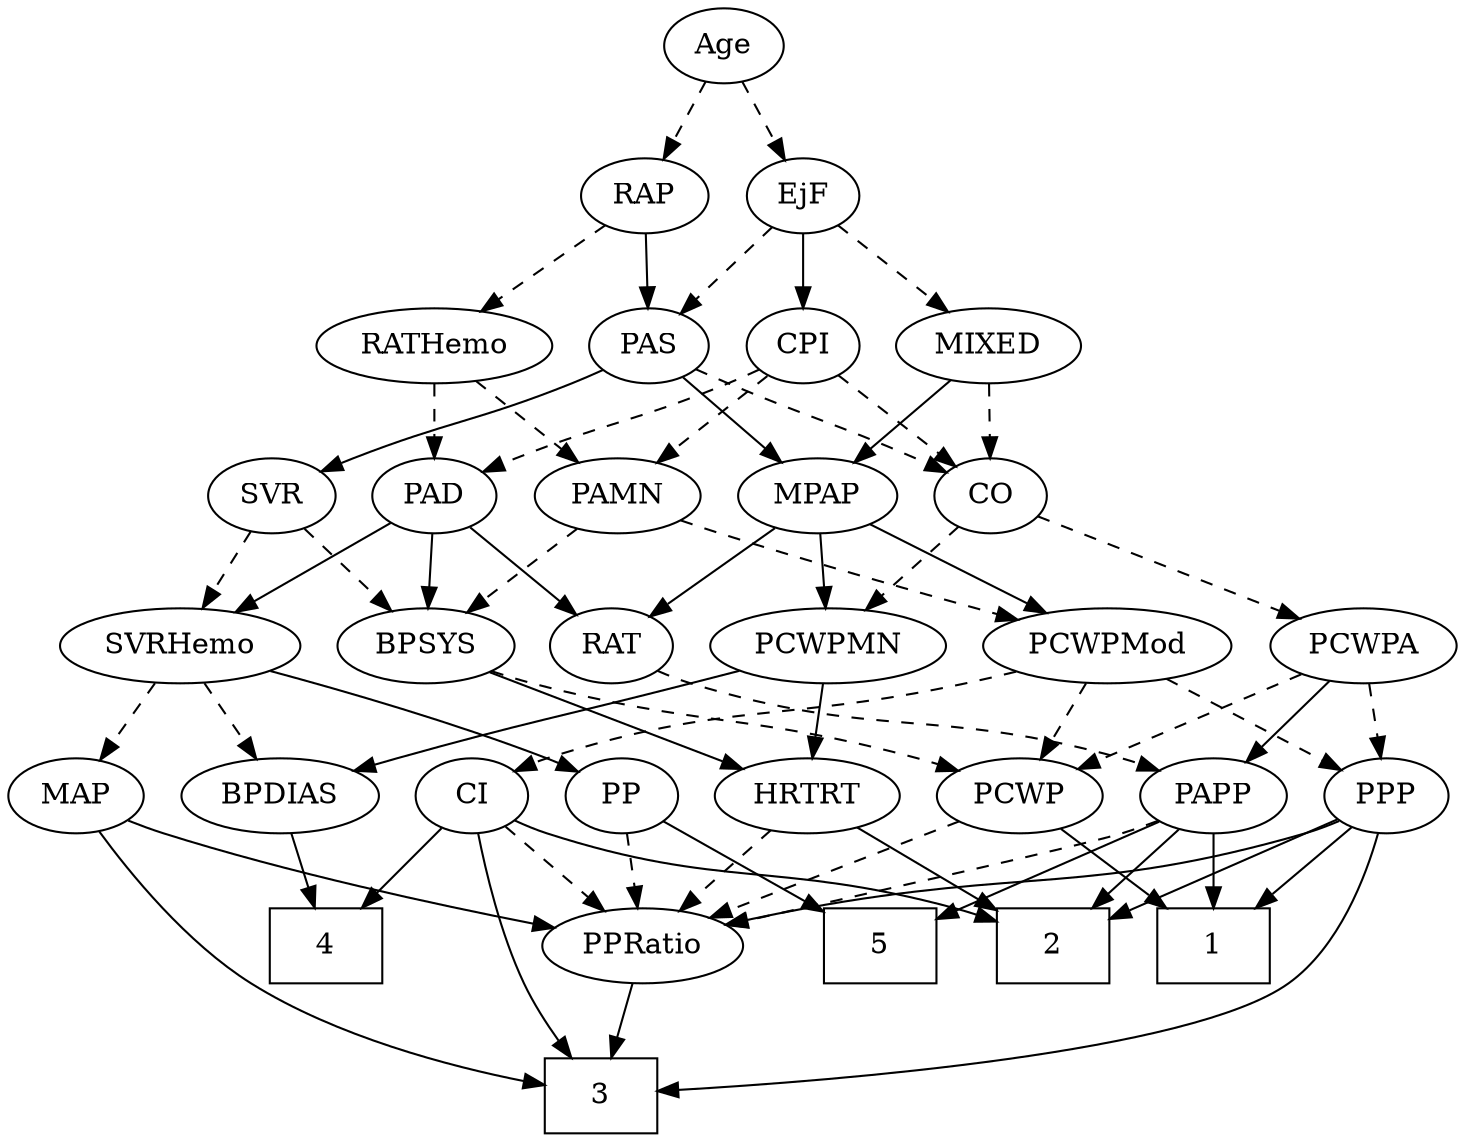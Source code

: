 strict digraph {
	graph [bb="0,0,650.14,540"];
	node [label="\N"];
	1	[height=0.5,
		pos="543.55,90",
		shape=box,
		width=0.75];
	2	[height=0.5,
		pos="463.55,90",
		shape=box,
		width=0.75];
	3	[height=0.5,
		pos="246.55,18",
		shape=box,
		width=0.75];
	4	[height=0.5,
		pos="139.55,90",
		shape=box,
		width=0.75];
	5	[height=0.5,
		pos="374.55,90",
		shape=box,
		width=0.75];
	Age	[height=0.5,
		pos="330.55,522",
		width=0.75];
	EjF	[height=0.5,
		pos="367.55,450",
		width=0.75];
	Age -> EjF	[pos="e,359.01,467.15 339.13,504.76 343.61,496.28 349.2,485.71 354.23,476.2",
		style=dashed];
	RAP	[height=0.5,
		pos="294.55,450",
		width=0.77632];
	Age -> RAP	[pos="e,303.1,467.63 322.2,504.76 317.9,496.4 312.56,486.02 307.72,476.61",
		style=dashed];
	MIXED	[height=0.5,
		pos="452.55,378",
		width=1.1193];
	EjF -> MIXED	[pos="e,434.14,394.16 383.94,435.5 395.95,425.61 412.52,411.96 426.36,400.56",
		style=dashed];
	PAS	[height=0.5,
		pos="295.55,378",
		width=0.75];
	EjF -> PAS	[pos="e,310.34,393.38 352.98,434.83 342.8,424.94 329.02,411.55 317.52,400.36",
		style=dashed];
	CPI	[height=0.5,
		pos="367.55,378",
		width=0.75];
	EjF -> CPI	[pos="e,367.55,396.1 367.55,431.7 367.55,423.98 367.55,414.71 367.55,406.11",
		style=solid];
	RAP -> PAS	[pos="e,295.3,396.1 294.79,431.7 294.9,423.98 295.04,414.71 295.16,406.11",
		style=solid];
	RATHemo	[height=0.5,
		pos="201.55,378",
		width=1.3721];
	RAP -> RATHemo	[pos="e,222.21,394.55 277.05,435.83 263.91,425.94 245.63,412.18 230.34,400.67",
		style=dashed];
	MPAP	[height=0.5,
		pos="373.55,306",
		width=0.97491];
	MIXED -> MPAP	[pos="e,390.49,322.01 435.01,361.46 424.13,351.82 409.97,339.28 397.99,328.66",
		style=solid];
	CO	[height=0.5,
		pos="453.55,306",
		width=0.75];
	MIXED -> CO	[pos="e,453.3,324.1 452.79,359.7 452.9,351.98 453.04,342.71 453.16,334.11",
		style=dashed];
	RAT	[height=0.5,
		pos="281.55,234",
		width=0.75827];
	MPAP -> RAT	[pos="e,298.72,248.07 354.48,290.5 340.76,280.05 322.09,265.85 307.08,254.42",
		style=solid];
	PCWPMod	[height=0.5,
		pos="496.55,234",
		width=1.4443];
	MPAP -> PCWPMod	[pos="e,470.72,249.7 396.11,292.16 414.47,281.71 440.71,266.78 461.76,254.8",
		style=solid];
	PCWPMN	[height=0.5,
		pos="376.55,234",
		width=1.3902];
	MPAP -> PCWPMN	[pos="e,375.81,252.1 374.29,287.7 374.62,279.98 375.02,270.71 375.39,262.11",
		style=solid];
	BPSYS	[height=0.5,
		pos="198.55,234",
		width=1.0471];
	PCWP	[height=0.5,
		pos="458.55,162",
		width=0.97491];
	BPSYS -> PCWP	[pos="e,432.26,173.94 227.18,221.94 233.19,219.81 239.54,217.72 245.55,216 319.39,194.89 340.94,201.91 414.55,180 417.18,179.22 419.88,\
178.35 422.58,177.43",
		style=dashed];
	HRTRT	[height=0.5,
		pos="365.55,162",
		width=1.1013];
	BPSYS -> HRTRT	[pos="e,337.37,174.81 226.12,221.44 253.88,209.81 296.89,191.78 327.8,178.82",
		style=solid];
	PAD	[height=0.5,
		pos="201.55,306",
		width=0.79437];
	PAD -> BPSYS	[pos="e,199.28,252.1 200.81,287.7 200.48,279.98 200.08,270.71 199.71,262.11",
		style=solid];
	PAD -> RAT	[pos="e,265.66,248.91 217.74,290.83 229.31,280.71 245.05,266.93 258.01,255.59",
		style=solid];
	SVRHemo	[height=0.5,
		pos="92.547,234",
		width=1.3902];
	PAD -> SVRHemo	[pos="e,116.15,250.16 182.31,292.65 166.38,282.41 143.4,267.66 124.68,255.63",
		style=solid];
	PCWPA	[height=0.5,
		pos="608.55,234",
		width=1.1555];
	CO -> PCWPA	[pos="e,580.76,247.55 475.43,295.12 500.35,283.86 541.5,265.28 571.46,251.75",
		style=dashed];
	CO -> PCWPMN	[pos="e,394.26,251.1 437.97,290.83 427.58,281.4 413.71,268.78 401.77,257.93",
		style=dashed];
	PAS -> MPAP	[pos="e,356.82,322.01 310.96,363.17 321.81,353.43 336.57,340.19 349.03,329.01",
		style=solid];
	PAS -> CO	[pos="e,432.3,317.23 316.79,366.77 321.63,364.5 326.75,362.14 331.55,360 369.4,343.15 379.69,340.85 417.55,324 419.35,323.2 421.19,322.37 \
423.05,321.52",
		style=dashed];
	SVR	[height=0.5,
		pos="126.55,306",
		width=0.77632];
	PAS -> SVR	[pos="e,148.34,317.33 274.36,366.64 269.52,364.37 264.39,362.05 259.55,360 217.58,342.26 205.61,341.52 163.55,324 161.69,323.23 159.78,\
322.41 157.87,321.58",
		style=solid];
	PAMN	[height=0.5,
		pos="284.55,306",
		width=1.011];
	PAMN -> BPSYS	[pos="e,216.76,249.82 266.31,290.15 254.22,280.32 238.18,267.26 224.73,256.32",
		style=dashed];
	PAMN -> PCWPMod	[pos="e,458.55,246.42 312.55,294.16 318.16,292.06 324.02,289.92 329.55,288 369.39,274.16 415.06,259.77 448.56,249.48",
		style=dashed];
	RATHemo -> PAD	[pos="e,201.55,324.1 201.55,359.7 201.55,351.98 201.55,342.71 201.55,334.11",
		style=dashed];
	RATHemo -> PAMN	[pos="e,266.92,321.86 220.38,361.12 231.84,351.45 246.62,338.99 259.11,328.46",
		style=dashed];
	CPI -> PAD	[pos="e,223.97,317.25 346.34,366.69 341.5,364.42 336.37,362.08 331.55,360 291.23,342.62 280.04,340.97 239.55,324 237.49,323.14 235.37,\
322.24 233.25,321.32",
		style=dashed];
	CPI -> CO	[pos="e,437.02,320.46 384.13,363.5 396.86,353.14 414.63,338.67 429.01,326.97",
		style=dashed];
	CPI -> PAMN	[pos="e,302.35,322.01 351.15,363.17 339.49,353.34 323.6,339.93 310.26,328.69",
		style=dashed];
	PAPP	[height=0.5,
		pos="543.55,162",
		width=0.88464];
	RAT -> PAPP	[pos="e,519.56,173.89 302.51,222.03 307.35,219.8 312.56,217.64 317.55,216 397.15,189.91 422.34,204.16 502.55,180 505,179.26 507.51,178.43 \
510.01,177.54",
		style=dashed];
	SVR -> BPSYS	[pos="e,182.65,250.46 141.47,290.5 151.24,281 164.21,268.38 175.32,257.58",
		style=dashed];
	SVR -> SVRHemo	[pos="e,100.78,251.96 118.49,288.41 114.53,280.25 109.65,270.22 105.21,261.07",
		style=dashed];
	PPP	[height=0.5,
		pos="620.55,162",
		width=0.75];
	PCWPMod -> PPP	[pos="e,600.7,174.21 522.54,218.33 542.83,206.87 571,190.97 591.93,179.16",
		style=dashed];
	PCWPMod -> PCWP	[pos="e,467.66,179.79 487.35,216.05 482.91,207.89 477.5,197.91 472.57,188.82",
		style=dashed];
	CI	[height=0.5,
		pos="208.55,162",
		width=0.75];
	PCWPMod -> CI	[pos="e,229.12,173.81 458.28,221.8 450.77,219.75 442.93,217.72 435.55,216 351.42,196.39 326.71,206.66 244.55,180 242.62,179.38 240.67,\
178.67 238.72,177.92",
		style=dashed];
	PCWPA -> PPP	[pos="e,617.62,180.1 611.51,215.7 612.84,207.98 614.43,198.71 615.9,190.11",
		style=dashed];
	PCWPA -> PCWP	[pos="e,483.52,174.65 581.38,220.32 556.57,208.74 519.77,191.57 492.92,179.04",
		style=dashed];
	PCWPA -> PAPP	[pos="e,557.79,178.34 593.8,217.12 585.2,207.86 574.22,196.03 564.71,185.79",
		style=solid];
	BPDIAS	[height=0.5,
		pos="121.55,162",
		width=1.1735];
	PCWPMN -> BPDIAS	[pos="e,153.26,174 339.15,222 331.99,219.96 324.55,217.88 317.55,216 253.41,198.8 236.32,198.51 172.55,180 169.41,179.09 166.18,178.11 \
162.93,177.1",
		style=solid];
	PCWPMN -> HRTRT	[pos="e,368.24,180.1 373.83,215.7 372.62,207.98 371.16,198.71 369.81,190.11",
		style=solid];
	SVRHemo -> BPDIAS	[pos="e,114.59,179.79 99.567,216.05 102.92,207.97 107,198.12 110.73,189.11",
		style=dashed];
	MAP	[height=0.5,
		pos="30.547,162",
		width=0.84854];
	SVRHemo -> MAP	[pos="e,44.285,178.51 77.854,216.41 69.83,207.35 59.767,195.99 50.988,186.08",
		style=dashed];
	PP	[height=0.5,
		pos="280.55,162",
		width=0.75];
	SVRHemo -> PP	[pos="e,259.39,173.44 128.88,221.53 159.93,211.44 205.62,195.93 244.55,180 246.37,179.25 248.23,178.46 250.11,177.65",
		style=solid];
	BPDIAS -> 4	[pos="e,135.11,108.28 125.9,144.05 127.91,136.26 130.34,126.82 132.58,118.08",
		style=solid];
	MAP -> 3	[pos="e,219.5,24.52 40.144,144.64 52.499,124.88 75.723,91.839 103.55,72 135.8,49.007 179.18,34.788 209.68,26.941",
		style=solid];
	PPRatio	[height=0.5,
		pos="284.55,90",
		width=1.1013];
	MAP -> PPRatio	[pos="e,248.84,98.025 53.997,150.3 59.373,148.05 65.108,145.82 70.547,144 127.52,124.97 195.05,109.36 238.79,100.12",
		style=solid];
	PP -> 5	[pos="e,351.61,108.08 298.23,147.83 310.97,138.34 328.5,125.29 343.55,114.08",
		style=solid];
	PP -> PPRatio	[pos="e,283.57,108.1 281.54,143.7 281.98,135.98 282.51,126.71 283,118.11",
		style=dashed];
	PPP -> 1	[pos="e,562.37,108.11 604.97,146.83 594.97,137.75 581.73,125.71 570.1,115.14",
		style=solid];
	PPP -> 2	[pos="e,490.56,102.57 599.27,150.83 594.44,148.56 589.33,146.18 584.55,144 556.29,131.14 524.09,117.07 500.01,106.65",
		style=solid];
	PPP -> 3	[pos="e,273.68,20.084 617.66,143.89 613.24,123.38 602.73,89.57 579.55,72 533.54,37.135 360.78,24.533 283.87,20.585",
		style=solid];
	PPP -> PPRatio	[pos="e,315.15,101.57 600.02,150.03 595.07,147.75 589.71,145.56 584.55,144 478.77,112.06 446.26,132.67 338.55,108 334.12,106.99 329.52,\
105.78 324.97,104.49",
		style=solid];
	PPRatio -> 3	[pos="e,256.02,36.447 275.54,72.411 271.18,64.369 265.83,54.515 260.92,45.47",
		style=solid];
	PCWP -> 1	[pos="e,522.86,108.04 476.57,146.15 487.69,137 502.19,125.06 514.85,114.63",
		style=solid];
	PCWP -> PPRatio	[pos="e,313.12,102.5 431.74,150.22 402.5,138.45 355.47,119.53 322.46,106.25",
		style=dashed];
	CI -> 2	[pos="e,436.46,100.24 229.15,150.29 234.11,147.99 239.44,145.73 244.55,144 316.03,119.73 337.63,127.55 410.55,108 415.86,106.58 421.42,\
104.95 426.87,103.27",
		style=solid];
	CI -> 3	[pos="e,241.93,36.268 213.06,144.15 219.53,119.94 231.55,75.054 239.29,46.133",
		style=solid];
	CI -> 4	[pos="e,156.51,108.2 194.25,146.5 185.42,137.54 173.86,125.81 163.65,115.45",
		style=solid];
	CI -> PPRatio	[pos="e,267.87,106.36 223.93,146.83 234.39,137.2 248.44,124.25 260.39,113.25",
		style=dashed];
	PAPP -> 1	[pos="e,543.55,108.1 543.55,143.7 543.55,135.98 543.55,126.71 543.55,118.11",
		style=solid];
	PAPP -> 2	[pos="e,483.21,108.2 526.97,146.5 516.53,137.36 502.81,125.36 490.8,114.85",
		style=solid];
	PAPP -> 5	[pos="e,402.01,102.37 518.4,150.57 513.16,148.4 507.67,146.12 502.55,144 471.81,131.26 436.92,116.82 411.34,106.23",
		style=solid];
	PAPP -> PPRatio	[pos="e,315.53,101.27 519.09,150.03 513.71,147.85 507.99,145.71 502.55,144 431.36,121.62 410.65,127.22 338.55,108 334.21,106.84 329.7,\
105.56 325.22,104.23",
		style=dashed];
	HRTRT -> 2	[pos="e,439.46,108.2 385.85,146.5 398.88,137.19 416.09,124.9 431,114.25",
		style=solid];
	HRTRT -> PPRatio	[pos="e,302.09,106.16 347.97,145.81 336.83,136.18 322.23,123.56 309.85,112.86",
		style=dashed];
}
